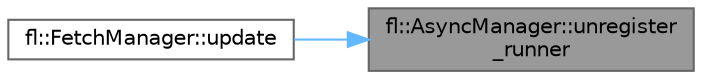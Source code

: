 digraph "fl::AsyncManager::unregister_runner"
{
 // INTERACTIVE_SVG=YES
 // LATEX_PDF_SIZE
  bgcolor="transparent";
  edge [fontname=Helvetica,fontsize=10,labelfontname=Helvetica,labelfontsize=10];
  node [fontname=Helvetica,fontsize=10,shape=box,height=0.2,width=0.4];
  rankdir="RL";
  Node1 [id="Node000001",label="fl::AsyncManager::unregister\l_runner",height=0.2,width=0.4,color="gray40", fillcolor="grey60", style="filled", fontcolor="black",tooltip="Unregister an async runner."];
  Node1 -> Node2 [id="edge1_Node000001_Node000002",dir="back",color="steelblue1",style="solid",tooltip=" "];
  Node2 [id="Node000002",label="fl::FetchManager::update",height=0.2,width=0.4,color="grey40", fillcolor="white", style="filled",URL="$d3/d35/classfl_1_1_fetch_manager_a54544b6df1aaf16db800dc35ac76f1a4.html#a54544b6df1aaf16db800dc35ac76f1a4",tooltip="Update this async runner (called during async pumping)"];
}
